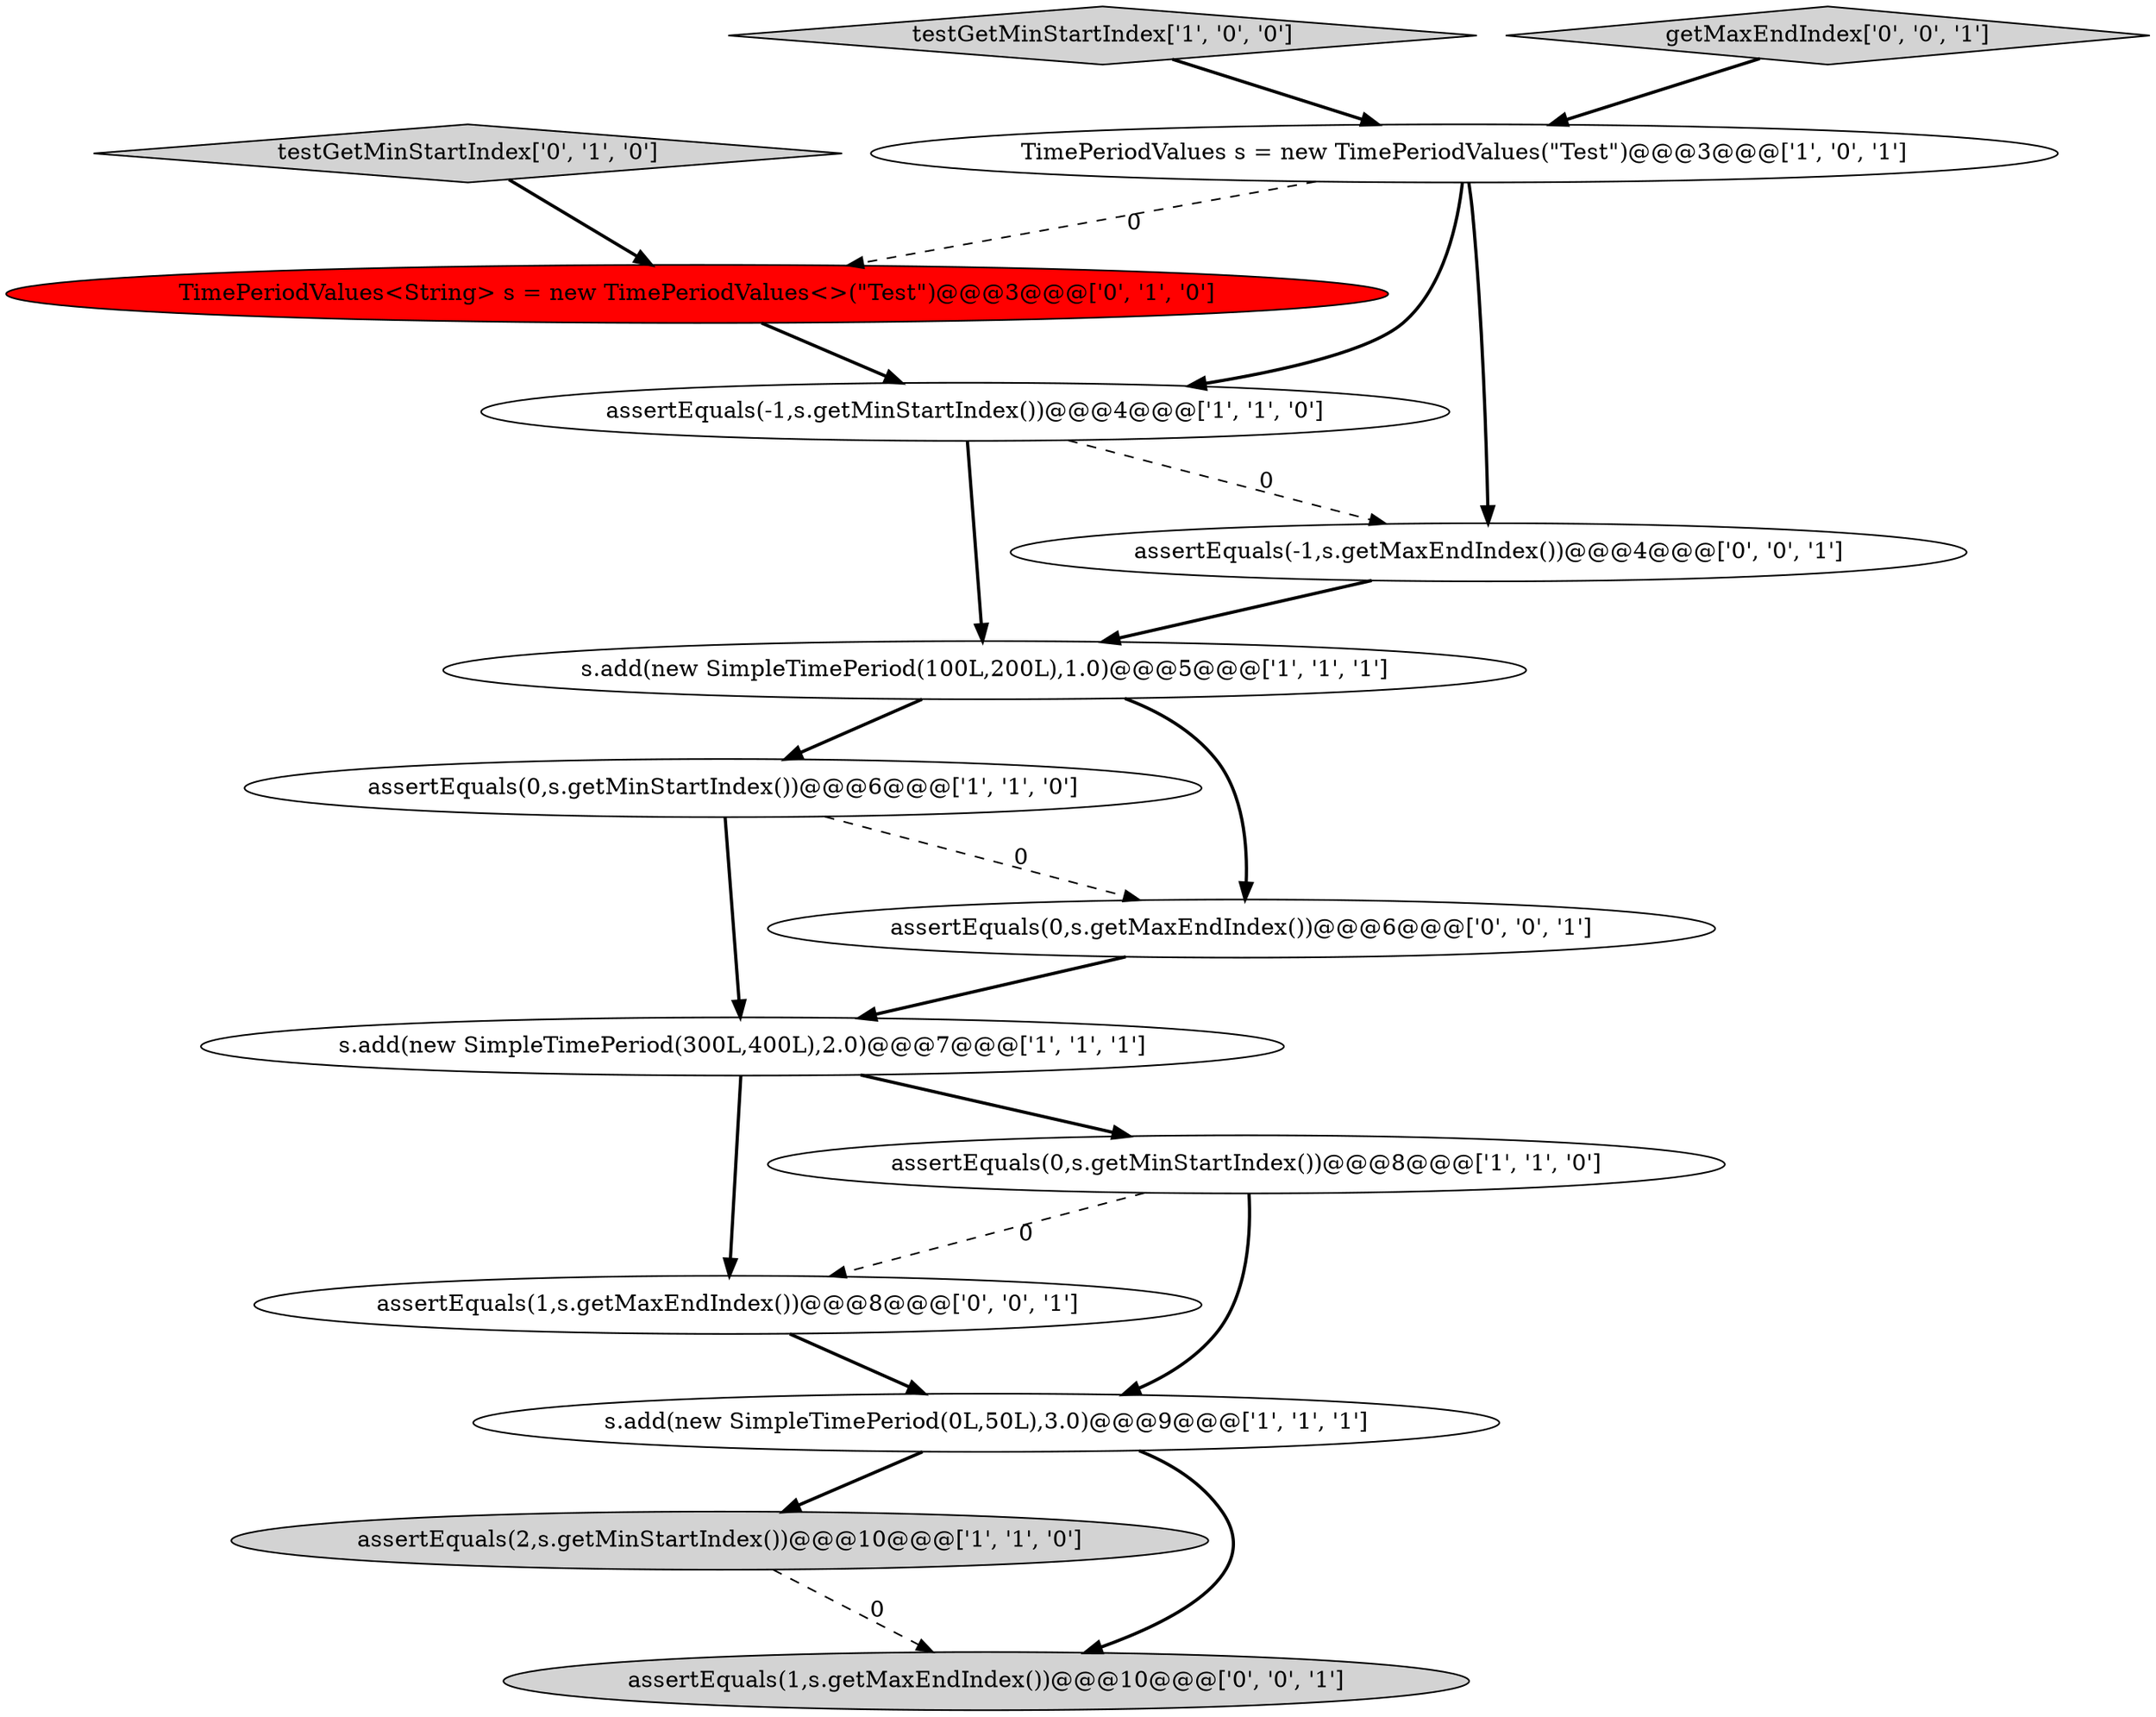 digraph {
9 [style = filled, label = "testGetMinStartIndex['0', '1', '0']", fillcolor = lightgray, shape = diamond image = "AAA0AAABBB2BBB"];
7 [style = filled, label = "s.add(new SimpleTimePeriod(0L,50L),3.0)@@@9@@@['1', '1', '1']", fillcolor = white, shape = ellipse image = "AAA0AAABBB1BBB"];
8 [style = filled, label = "testGetMinStartIndex['1', '0', '0']", fillcolor = lightgray, shape = diamond image = "AAA0AAABBB1BBB"];
3 [style = filled, label = "assertEquals(0,s.getMinStartIndex())@@@6@@@['1', '1', '0']", fillcolor = white, shape = ellipse image = "AAA0AAABBB1BBB"];
15 [style = filled, label = "assertEquals(1,s.getMaxEndIndex())@@@8@@@['0', '0', '1']", fillcolor = white, shape = ellipse image = "AAA0AAABBB3BBB"];
1 [style = filled, label = "assertEquals(2,s.getMinStartIndex())@@@10@@@['1', '1', '0']", fillcolor = lightgray, shape = ellipse image = "AAA0AAABBB1BBB"];
4 [style = filled, label = "assertEquals(0,s.getMinStartIndex())@@@8@@@['1', '1', '0']", fillcolor = white, shape = ellipse image = "AAA0AAABBB1BBB"];
6 [style = filled, label = "s.add(new SimpleTimePeriod(100L,200L),1.0)@@@5@@@['1', '1', '1']", fillcolor = white, shape = ellipse image = "AAA0AAABBB1BBB"];
14 [style = filled, label = "assertEquals(0,s.getMaxEndIndex())@@@6@@@['0', '0', '1']", fillcolor = white, shape = ellipse image = "AAA0AAABBB3BBB"];
0 [style = filled, label = "assertEquals(-1,s.getMinStartIndex())@@@4@@@['1', '1', '0']", fillcolor = white, shape = ellipse image = "AAA0AAABBB1BBB"];
11 [style = filled, label = "getMaxEndIndex['0', '0', '1']", fillcolor = lightgray, shape = diamond image = "AAA0AAABBB3BBB"];
13 [style = filled, label = "assertEquals(-1,s.getMaxEndIndex())@@@4@@@['0', '0', '1']", fillcolor = white, shape = ellipse image = "AAA0AAABBB3BBB"];
2 [style = filled, label = "s.add(new SimpleTimePeriod(300L,400L),2.0)@@@7@@@['1', '1', '1']", fillcolor = white, shape = ellipse image = "AAA0AAABBB1BBB"];
12 [style = filled, label = "assertEquals(1,s.getMaxEndIndex())@@@10@@@['0', '0', '1']", fillcolor = lightgray, shape = ellipse image = "AAA0AAABBB3BBB"];
10 [style = filled, label = "TimePeriodValues<String> s = new TimePeriodValues<>(\"Test\")@@@3@@@['0', '1', '0']", fillcolor = red, shape = ellipse image = "AAA1AAABBB2BBB"];
5 [style = filled, label = "TimePeriodValues s = new TimePeriodValues(\"Test\")@@@3@@@['1', '0', '1']", fillcolor = white, shape = ellipse image = "AAA0AAABBB1BBB"];
6->3 [style = bold, label=""];
7->1 [style = bold, label=""];
15->7 [style = bold, label=""];
0->6 [style = bold, label=""];
7->12 [style = bold, label=""];
9->10 [style = bold, label=""];
2->4 [style = bold, label=""];
4->7 [style = bold, label=""];
6->14 [style = bold, label=""];
1->12 [style = dashed, label="0"];
11->5 [style = bold, label=""];
3->2 [style = bold, label=""];
5->0 [style = bold, label=""];
8->5 [style = bold, label=""];
5->10 [style = dashed, label="0"];
4->15 [style = dashed, label="0"];
5->13 [style = bold, label=""];
0->13 [style = dashed, label="0"];
10->0 [style = bold, label=""];
2->15 [style = bold, label=""];
14->2 [style = bold, label=""];
13->6 [style = bold, label=""];
3->14 [style = dashed, label="0"];
}
